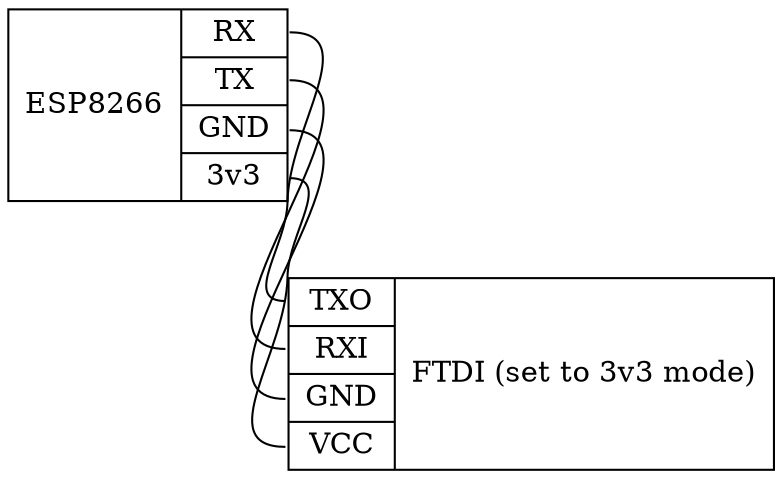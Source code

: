 graph G {
  ESP8266[shape="record" label="ESP8266 | { <RX> RX | <TX> TX | <GND> GND | <V> 3v3}"]
  
  FTDI[shape="record" label="{ <TXO> TXO | <RXI> RXI | <GND> GND | <VCC> VCC } | FTDI (set to 3v3 mode)"]
  
  ESP8266:RX:e -- FTDI:TXO:w
  ESP8266:TX:e -- FTDI:RXI:w
  ESP8266:GND:e -- FTDI:GND:w
  ESP8266:V:e -- FTDI:VCC:w
}
